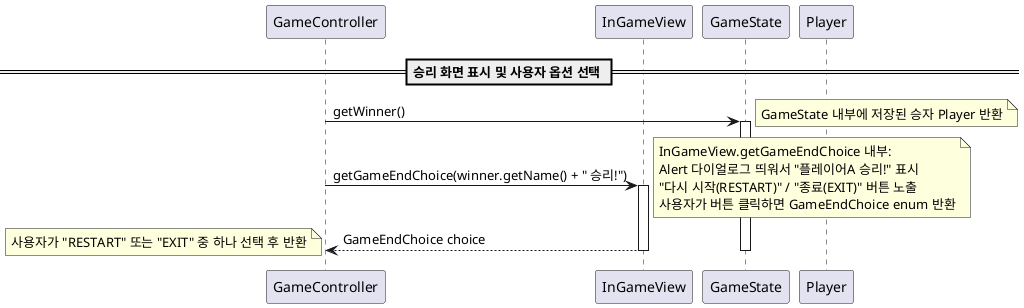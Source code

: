 @startuml
participant GameController
participant InGameView
participant GameState
participant Player

== 승리 화면 표시 및 사용자 옵션 선택 ==
GameController -> GameState: getWinner()
note right: GameState 내부에 저장된 승자 Player 반환
activate GameState

GameController -> InGameView: getGameEndChoice(winner.getName() + " 승리!")
note right: InGameView.getGameEndChoice 내부:\nAlert 다이얼로그 띄워서 "플레이어A 승리!" 표시\n"다시 시작(RESTART)" / "종료(EXIT)" 버튼 노출\n사용자가 버튼 클릭하면 GameEndChoice enum 반환
activate InGameView

InGameView --> GameController: GameEndChoice choice
note left: 사용자가 "RESTART" 또는 "EXIT" 중 하나 선택 후 반환
deactivate InGameView
deactivate GameState
@enduml